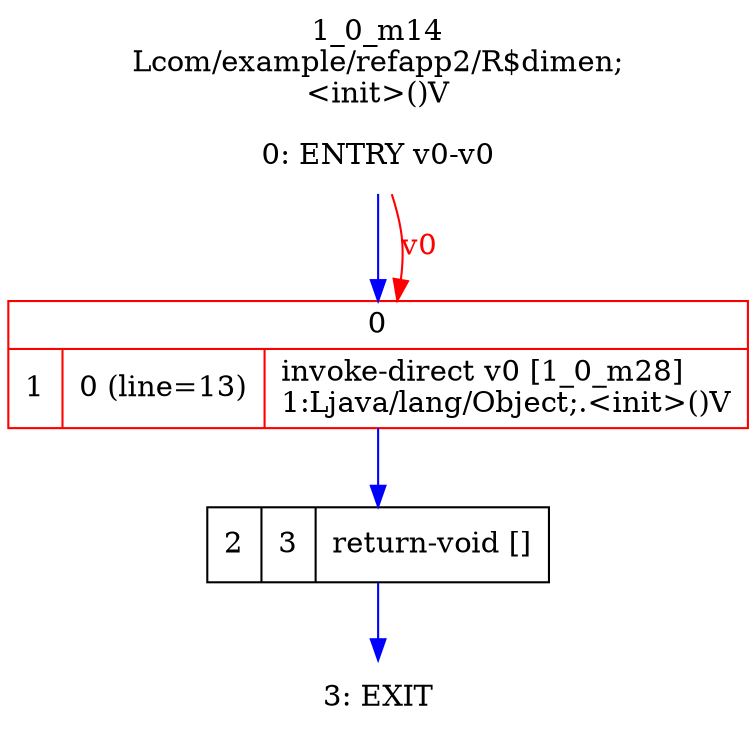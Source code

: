 digraph G {
rankdir=UD;
labelloc=t;
label="1_0_m14\nLcom/example/refapp2/R$dimen;
<init>()V";
0[label="0: ENTRY v0-v0",shape=plaintext];
1[label="{0|{1|0 (line=13)|invoke-direct v0 [1_0_m28]\l1:Ljava/lang/Object;.\<init\>()V\l}}",shape=record,URL="1_0_m28.dot", color=red];
2[label="2|3|return-void []\l",shape=record];
3[label="3: EXIT",shape=plaintext];
0->1 [color=blue, fontcolor=blue,weight=100, taillabel=""];
1->2 [color=blue, fontcolor=blue,weight=100, taillabel=""];
2->3 [color=blue, fontcolor=blue,weight=100, taillabel=""];
0->1 [color=red, fontcolor=red, label="v0"];
}

